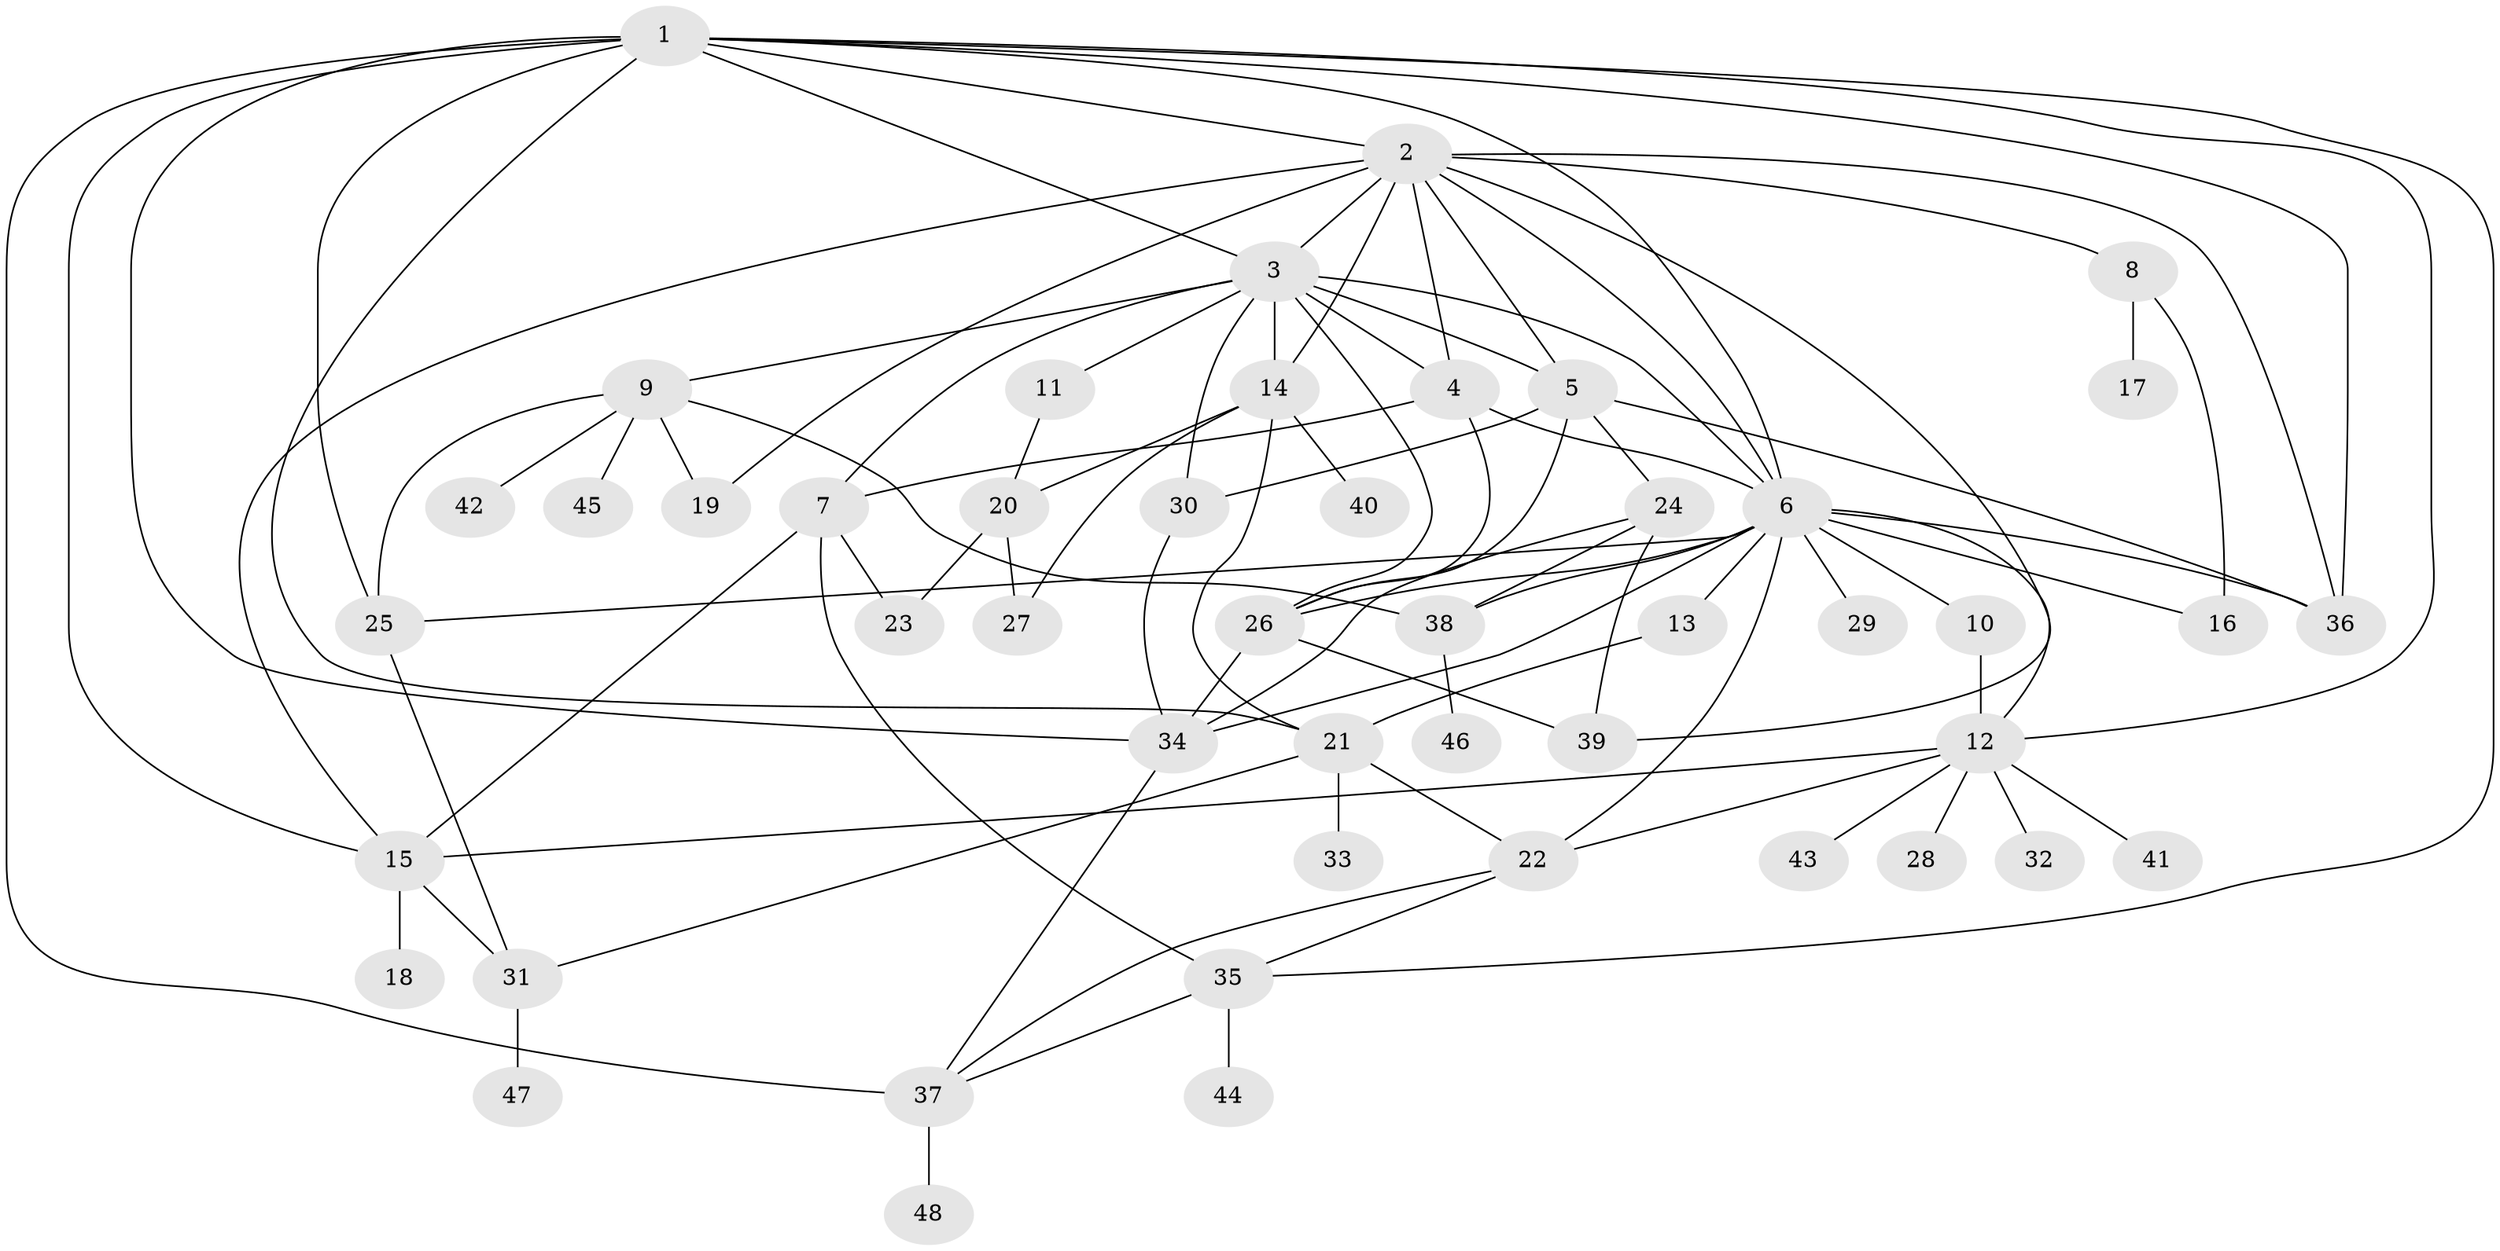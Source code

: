 // original degree distribution, {15: 0.010416666666666666, 16: 0.010416666666666666, 13: 0.010416666666666666, 9: 0.010416666666666666, 6: 0.020833333333333332, 18: 0.010416666666666666, 3: 0.13541666666666666, 1: 0.375, 4: 0.08333333333333333, 7: 0.03125, 10: 0.010416666666666666, 5: 0.07291666666666667, 2: 0.20833333333333334, 8: 0.010416666666666666}
// Generated by graph-tools (version 1.1) at 2025/35/03/09/25 02:35:50]
// undirected, 48 vertices, 93 edges
graph export_dot {
graph [start="1"]
  node [color=gray90,style=filled];
  1;
  2;
  3;
  4;
  5;
  6;
  7;
  8;
  9;
  10;
  11;
  12;
  13;
  14;
  15;
  16;
  17;
  18;
  19;
  20;
  21;
  22;
  23;
  24;
  25;
  26;
  27;
  28;
  29;
  30;
  31;
  32;
  33;
  34;
  35;
  36;
  37;
  38;
  39;
  40;
  41;
  42;
  43;
  44;
  45;
  46;
  47;
  48;
  1 -- 2 [weight=1.0];
  1 -- 3 [weight=1.0];
  1 -- 6 [weight=1.0];
  1 -- 12 [weight=1.0];
  1 -- 15 [weight=1.0];
  1 -- 21 [weight=1.0];
  1 -- 25 [weight=2.0];
  1 -- 34 [weight=1.0];
  1 -- 35 [weight=1.0];
  1 -- 36 [weight=1.0];
  1 -- 37 [weight=1.0];
  2 -- 3 [weight=1.0];
  2 -- 4 [weight=2.0];
  2 -- 5 [weight=2.0];
  2 -- 6 [weight=1.0];
  2 -- 8 [weight=1.0];
  2 -- 14 [weight=1.0];
  2 -- 15 [weight=1.0];
  2 -- 19 [weight=4.0];
  2 -- 36 [weight=1.0];
  2 -- 39 [weight=1.0];
  3 -- 4 [weight=1.0];
  3 -- 5 [weight=1.0];
  3 -- 6 [weight=1.0];
  3 -- 7 [weight=1.0];
  3 -- 9 [weight=1.0];
  3 -- 11 [weight=1.0];
  3 -- 14 [weight=1.0];
  3 -- 26 [weight=1.0];
  3 -- 30 [weight=1.0];
  4 -- 6 [weight=1.0];
  4 -- 7 [weight=5.0];
  4 -- 26 [weight=2.0];
  5 -- 24 [weight=1.0];
  5 -- 26 [weight=1.0];
  5 -- 30 [weight=1.0];
  5 -- 36 [weight=2.0];
  6 -- 10 [weight=1.0];
  6 -- 12 [weight=1.0];
  6 -- 13 [weight=1.0];
  6 -- 16 [weight=1.0];
  6 -- 22 [weight=2.0];
  6 -- 25 [weight=1.0];
  6 -- 26 [weight=1.0];
  6 -- 29 [weight=1.0];
  6 -- 34 [weight=1.0];
  6 -- 36 [weight=1.0];
  6 -- 38 [weight=1.0];
  7 -- 15 [weight=1.0];
  7 -- 23 [weight=1.0];
  7 -- 35 [weight=1.0];
  8 -- 16 [weight=1.0];
  8 -- 17 [weight=1.0];
  9 -- 19 [weight=1.0];
  9 -- 25 [weight=1.0];
  9 -- 38 [weight=1.0];
  9 -- 42 [weight=1.0];
  9 -- 45 [weight=1.0];
  10 -- 12 [weight=1.0];
  11 -- 20 [weight=1.0];
  12 -- 15 [weight=1.0];
  12 -- 22 [weight=1.0];
  12 -- 28 [weight=1.0];
  12 -- 32 [weight=1.0];
  12 -- 41 [weight=1.0];
  12 -- 43 [weight=1.0];
  13 -- 21 [weight=3.0];
  14 -- 20 [weight=1.0];
  14 -- 21 [weight=1.0];
  14 -- 27 [weight=1.0];
  14 -- 40 [weight=1.0];
  15 -- 18 [weight=2.0];
  15 -- 31 [weight=1.0];
  20 -- 23 [weight=1.0];
  20 -- 27 [weight=1.0];
  21 -- 22 [weight=1.0];
  21 -- 31 [weight=1.0];
  21 -- 33 [weight=1.0];
  22 -- 35 [weight=1.0];
  22 -- 37 [weight=1.0];
  24 -- 34 [weight=1.0];
  24 -- 38 [weight=1.0];
  24 -- 39 [weight=1.0];
  25 -- 31 [weight=1.0];
  26 -- 34 [weight=1.0];
  26 -- 39 [weight=1.0];
  30 -- 34 [weight=1.0];
  31 -- 47 [weight=1.0];
  34 -- 37 [weight=1.0];
  35 -- 37 [weight=1.0];
  35 -- 44 [weight=1.0];
  37 -- 48 [weight=1.0];
  38 -- 46 [weight=1.0];
}

